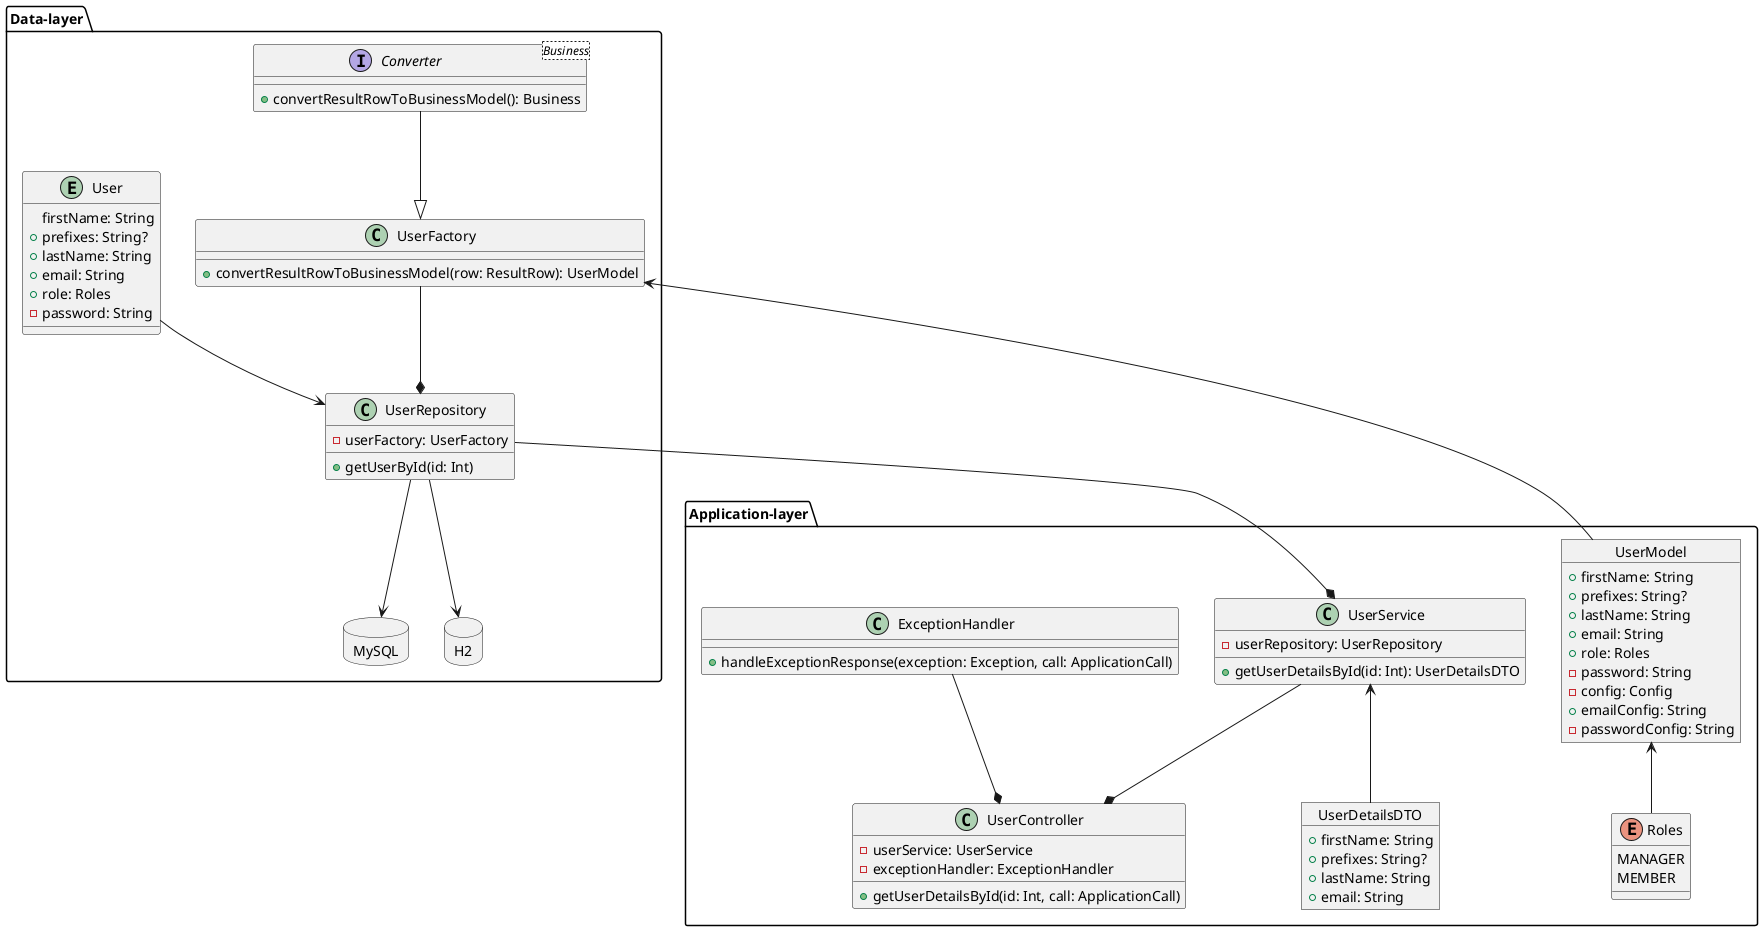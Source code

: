 @startuml
'https://plantuml.com/class-diagram

package Data-layer <<Folder>> {
class UserRepository {
- userFactory: UserFactory
+ getUserById(id: Int)
}
package MySQL <<Database>> {
}
package H2 <<Database>> {
}
class UserFactory {
+ convertResultRowToBusinessModel(row: ResultRow): UserModel
}
interface Converter<Business> {
+ convertResultRowToBusinessModel(): Business
}
entity User {
firstName: String
+ prefixes: String?
+ lastName: String
+ email: String
+ role: Roles
- password: String
}
}


package Application-layer <<Folder>> {
object UserDetailsDTO {
+ firstName: String
+ prefixes: String?
+ lastName: String
+ email: String
}
object UserModel {
+ firstName: String
+ prefixes: String?
+ lastName: String
+ email: String
+ role: Roles
- password: String
- config: Config
+ emailConfig: String
- passwordConfig: String
}
class UserService {
- userRepository: UserRepository
+ getUserDetailsById(id: Int): UserDetailsDTO
}
enum Roles {
MANAGER
MEMBER
}
class UserController {
- userService: UserService
- exceptionHandler: ExceptionHandler
+ getUserDetailsById(id: Int, call: ApplicationCall)
}
class ExceptionHandler {
+ handleExceptionResponse(exception: Exception, call: ApplicationCall)
}
}


User --> UserRepository
UserRepository --> MySQL
UserRepository --> H2

ExceptionHandler --* UserController
UserService --* UserController
UserRepository --* UserService
UserFactory --* UserRepository
Converter --|> UserFactory
UserFactory <-- UserModel
UserService <-- UserDetailsDTO
UserModel <-- Roles


@enduml